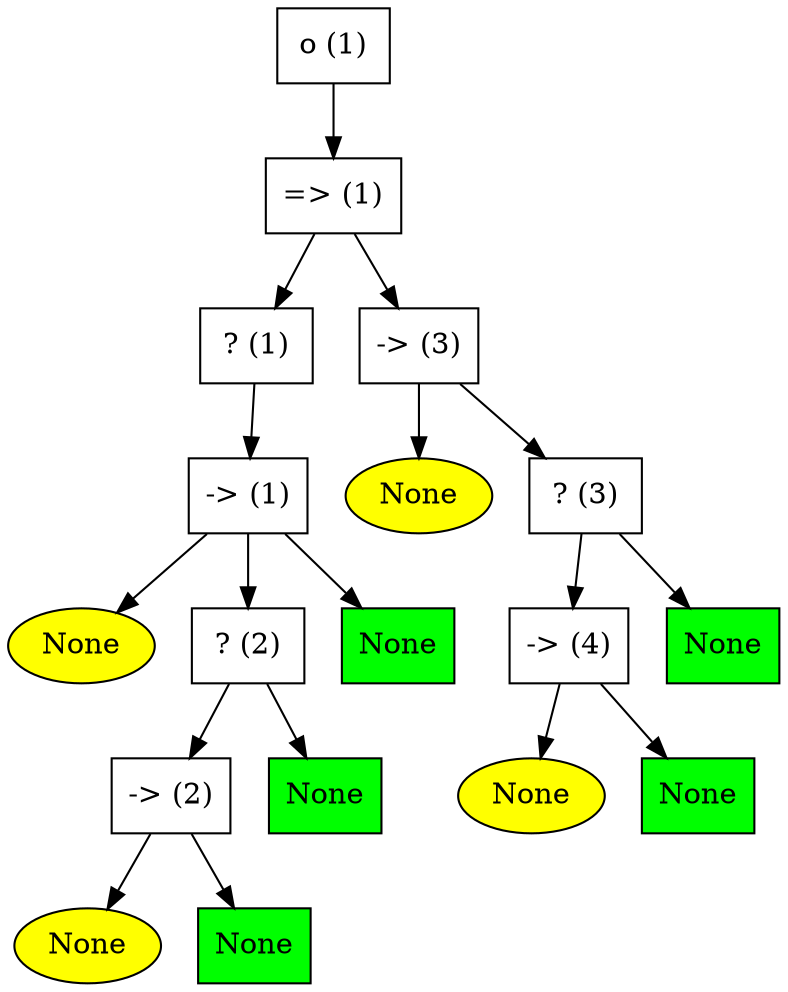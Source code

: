 digraph G {
    ordering=out;
    sequence_node2 -> condition_node2;
    sequence_node2 -> action_node1;
    selector_node2 -> sequence_node2;
    selector_node2 -> action_node2;
    sequence_node1 -> condition_node1;
    sequence_node1 -> selector_node2;
    sequence_node1 -> action_node3;
    selector_node1 -> sequence_node1;
    sequence_node4 -> condition_node4;
    sequence_node4 -> action_node4;
    selector_node3 -> sequence_node4;
    selector_node3 -> action_node5;
    sequence_node3 -> condition_node3;
    sequence_node3 -> selector_node3;
    parallel_node1 -> selector_node1;
    parallel_node1 -> sequence_node3;
    root -> parallel_node1;
    condition_node1 [fillcolor="yellow", style="filled", label="None"];
    condition_node2 [fillcolor="yellow", style="filled", label="None"];
    action_node1 [shape="polygon", sides=4, fillcolor="green", style="filled", label="None"];
	sequence_node2 [shape="polygon",sides=4,label="-> (2)"];
    action_node2 [shape="polygon", sides=4, fillcolor="green", style="filled", label="None"];
	selector_node2 [shape="polygon",sides=4,label="? (2)"];
    action_node3 [shape="polygon", sides=4, fillcolor="green", style="filled", label="None"];
	sequence_node1 [shape="polygon",sides=4,label="-> (1)"];
	selector_node1 [shape="polygon",sides=4,label="? (1)"];
    condition_node3 [fillcolor="yellow", style="filled", label="None"];
    condition_node4 [fillcolor="yellow", style="filled", label="None"];
    action_node4 [shape="polygon", sides=4, fillcolor="green", style="filled", label="None"];
	sequence_node4 [shape="polygon",sides=4,label="-> (4)"];
    action_node5 [shape="polygon", sides=4, fillcolor="green", style="filled", label="None"];
	selector_node3 [shape="polygon",sides=4,label="? (3)"];
	sequence_node3 [shape="polygon",sides=4,label="-> (3)"];
	parallel_node1 [shape="polygon",sides=4,label="=> (1)"];
	root [shape="polygon",sides=4,label="o (1)"];
 }